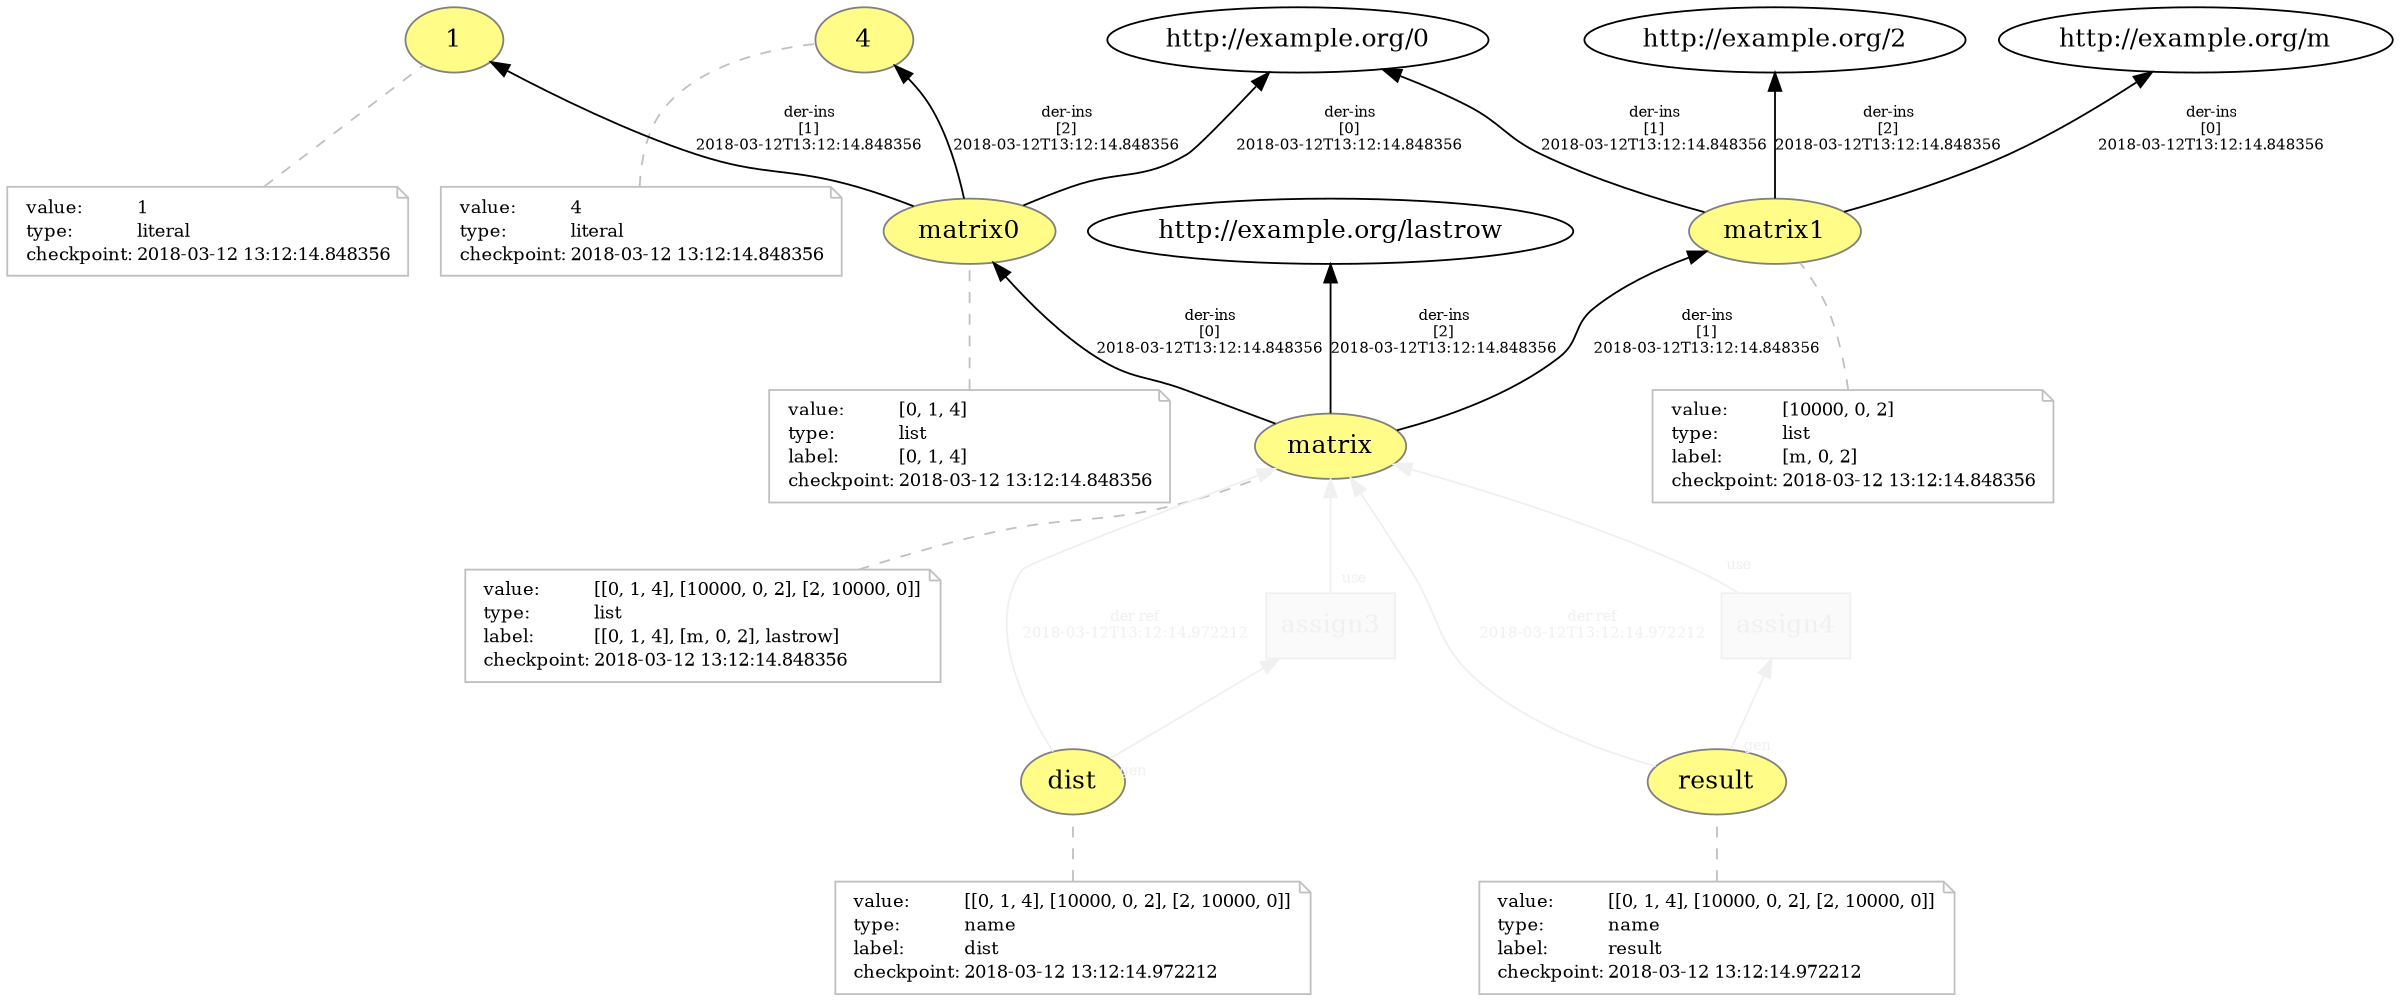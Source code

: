 digraph "PROV" { size="16,12"; rankdir="BT";
"http://example.org/1" [fillcolor="#FFFC87",color="#808080",style="filled",label="1",URL="http://example.org/1"]
"-attrs0" [color="gray",shape="note",fontsize="10",fontcolor="black",label=<<TABLE cellpadding="0" border="0">
	<TR>
	    <TD align="left">value:</TD>
	    <TD align="left">1</TD>
	</TR>
	<TR>
	    <TD align="left">type:</TD>
	    <TD align="left">literal</TD>
	</TR>
	<TR>
	    <TD align="left">checkpoint:</TD>
	    <TD align="left">2018-03-12 13:12:14.848356</TD>
	</TR>
</TABLE>>]
"-attrs0" -> "http://example.org/1" [color="gray",style="dashed",arrowhead="none"]
"http://example.org/4" [fillcolor="#FFFC87",color="#808080",style="filled",label="4",URL="http://example.org/4"]
"-attrs1" [color="gray",shape="note",fontsize="10",fontcolor="black",label=<<TABLE cellpadding="0" border="0">
	<TR>
	    <TD align="left">value:</TD>
	    <TD align="left">4</TD>
	</TR>
	<TR>
	    <TD align="left">type:</TD>
	    <TD align="left">literal</TD>
	</TR>
	<TR>
	    <TD align="left">checkpoint:</TD>
	    <TD align="left">2018-03-12 13:12:14.848356</TD>
	</TR>
</TABLE>>]
"-attrs1" -> "http://example.org/4" [color="gray",style="dashed",arrowhead="none"]
"http://example.org/matrix" [fillcolor="#FFFC87",color="#808080",style="filled",label="matrix",URL="http://example.org/matrix"]
"-attrs2" [color="gray",shape="note",fontsize="10",fontcolor="black",label=<<TABLE cellpadding="0" border="0">
	<TR>
	    <TD align="left">value:</TD>
	    <TD align="left">[[0, 1, 4], [10000, 0, 2], [2, 10000, 0]]</TD>
	</TR>
	<TR>
	    <TD align="left">type:</TD>
	    <TD align="left">list</TD>
	</TR>
	<TR>
	    <TD align="left">label:</TD>
	    <TD align="left">[[0, 1, 4], [m, 0, 2], lastrow]</TD>
	</TR>
	<TR>
	    <TD align="left">checkpoint:</TD>
	    <TD align="left">2018-03-12 13:12:14.848356</TD>
	</TR>
</TABLE>>]
"-attrs2" -> "http://example.org/matrix" [color="gray",style="dashed",arrowhead="none"]
"http://example.org/matrix0" [fillcolor="#FFFC87",color="#808080",style="filled",label="matrix0",URL="http://example.org/matrix0"]
"-attrs3" [color="gray",shape="note",fontsize="10",fontcolor="black",label=<<TABLE cellpadding="0" border="0">
	<TR>
	    <TD align="left">value:</TD>
	    <TD align="left">[0, 1, 4]</TD>
	</TR>
	<TR>
	    <TD align="left">type:</TD>
	    <TD align="left">list</TD>
	</TR>
	<TR>
	    <TD align="left">label:</TD>
	    <TD align="left">[0, 1, 4]</TD>
	</TR>
	<TR>
	    <TD align="left">checkpoint:</TD>
	    <TD align="left">2018-03-12 13:12:14.848356</TD>
	</TR>
</TABLE>>]
"-attrs3" -> "http://example.org/matrix0" [color="gray",style="dashed",arrowhead="none"]
"http://example.org/matrix0" -> "http://example.org/0" [fontsize="8",distance="1.5",angle="60.0",rotation="20",label="der-ins
[0]
2018-03-12T13:12:14.848356"]
"http://example.org/matrix0" -> "http://example.org/1" [fontsize="8",distance="1.5",angle="60.0",rotation="20",label="der-ins
[1]
2018-03-12T13:12:14.848356"]
"http://example.org/matrix0" -> "http://example.org/4" [fontsize="8",distance="1.5",angle="60.0",rotation="20",label="der-ins
[2]
2018-03-12T13:12:14.848356"]
"http://example.org/matrix" -> "http://example.org/matrix0" [fontsize="8",distance="1.5",angle="60.0",rotation="20",label="der-ins
[0]
2018-03-12T13:12:14.848356"]
"http://example.org/matrix1" [fillcolor="#FFFC87",color="#808080",style="filled",label="matrix1",URL="http://example.org/matrix1"]
"-attrs4" [color="gray",shape="note",fontsize="10",fontcolor="black",label=<<TABLE cellpadding="0" border="0">
	<TR>
	    <TD align="left">value:</TD>
	    <TD align="left">[10000, 0, 2]</TD>
	</TR>
	<TR>
	    <TD align="left">type:</TD>
	    <TD align="left">list</TD>
	</TR>
	<TR>
	    <TD align="left">label:</TD>
	    <TD align="left">[m, 0, 2]</TD>
	</TR>
	<TR>
	    <TD align="left">checkpoint:</TD>
	    <TD align="left">2018-03-12 13:12:14.848356</TD>
	</TR>
</TABLE>>]
"-attrs4" -> "http://example.org/matrix1" [color="gray",style="dashed",arrowhead="none"]
"http://example.org/matrix1" -> "http://example.org/m" [fontsize="8",distance="1.5",angle="60.0",rotation="20",label="der-ins
[0]
2018-03-12T13:12:14.848356"]
"http://example.org/matrix1" -> "http://example.org/0" [fontsize="8",distance="1.5",angle="60.0",rotation="20",label="der-ins
[1]
2018-03-12T13:12:14.848356"]
"http://example.org/matrix1" -> "http://example.org/2" [fontsize="8",distance="1.5",angle="60.0",rotation="20",label="der-ins
[2]
2018-03-12T13:12:14.848356"]
"http://example.org/matrix" -> "http://example.org/matrix1" [fontsize="8",distance="1.5",angle="60.0",rotation="20",label="der-ins
[1]
2018-03-12T13:12:14.848356"]
"http://example.org/matrix" -> "http://example.org/lastrow" [fontsize="8",distance="1.5",angle="60.0",rotation="20",label="der-ins
[2]
2018-03-12T13:12:14.848356"]
"http://example.org/dist" [fillcolor="#FFFC87",color="#808080",style="filled",label="dist",URL="http://example.org/dist"]
"-attrs5" [color="gray",shape="note",fontsize="10",fontcolor="black",label=<<TABLE cellpadding="0" border="0">
	<TR>
	    <TD align="left">value:</TD>
	    <TD align="left">[[0, 1, 4], [10000, 0, 2], [2, 10000, 0]]</TD>
	</TR>
	<TR>
	    <TD align="left">type:</TD>
	    <TD align="left">name</TD>
	</TR>
	<TR>
	    <TD align="left">label:</TD>
	    <TD align="left">dist</TD>
	</TR>
	<TR>
	    <TD align="left">checkpoint:</TD>
	    <TD align="left">2018-03-12 13:12:14.972212</TD>
	</TR>
</TABLE>>]
"-attrs5" -> "http://example.org/dist" [color="gray",style="dashed",arrowhead="none"]
"http://example.org/assign3" [fillcolor="#FAFAFA",color="#F0F0F0",shape="polygon",sides="4",style="filled",fontcolor="#F0F0F0",label="assign3",URL="http://example.org/assign3"]
"http://example.org/dist" -> "http://example.org/matrix" [fontsize="8",distance="1.5",angle="60.0",rotation="20",label="der ref
2018-03-12T13:12:14.972212",fontcolor="#F0F0F0",color="#F0F0F0"]
"http://example.org/result" [fillcolor="#FFFC87",color="#808080",style="filled",label="result",URL="http://example.org/result"]
"-attrs6" [color="gray",shape="note",fontsize="10",fontcolor="black",label=<<TABLE cellpadding="0" border="0">
	<TR>
	    <TD align="left">value:</TD>
	    <TD align="left">[[0, 1, 4], [10000, 0, 2], [2, 10000, 0]]</TD>
	</TR>
	<TR>
	    <TD align="left">type:</TD>
	    <TD align="left">name</TD>
	</TR>
	<TR>
	    <TD align="left">label:</TD>
	    <TD align="left">result</TD>
	</TR>
	<TR>
	    <TD align="left">checkpoint:</TD>
	    <TD align="left">2018-03-12 13:12:14.972212</TD>
	</TR>
</TABLE>>]
"-attrs6" -> "http://example.org/result" [color="gray",style="dashed",arrowhead="none"]
"http://example.org/assign4" [fillcolor="#FAFAFA",color="#F0F0F0",shape="polygon",sides="4",style="filled",fontcolor="#F0F0F0",label="assign4",URL="http://example.org/assign4"]
"http://example.org/result" -> "http://example.org/matrix" [fontsize="8",distance="1.5",angle="60.0",rotation="20",label="der ref
2018-03-12T13:12:14.972212",fontcolor="#F0F0F0",color="#F0F0F0"]
"http://example.org/assign4" -> "http://example.org/matrix" [labelfontsize="8",labeldistance="1.5",labelangle="60.0",rotation="20",taillabel="use",fontcolor="#F0F0F0",color="#F0F0F0"]
"http://example.org/assign3" -> "http://example.org/matrix" [labelfontsize="8",labeldistance="1.5",labelangle="60.0",rotation="20",taillabel="use",fontcolor="#F0F0F0",color="#F0F0F0"]
"http://example.org/result" -> "http://example.org/assign4" [labelfontsize="8",labeldistance="1.5",labelangle="60.0",rotation="20",taillabel="gen",fontcolor="#F0F0F0",color="#F0F0F0"]
"http://example.org/dist" -> "http://example.org/assign3" [labelfontsize="8",labeldistance="1.5",labelangle="60.0",rotation="20",taillabel="gen",fontcolor="#F0F0F0",color="#F0F0F0"]
}